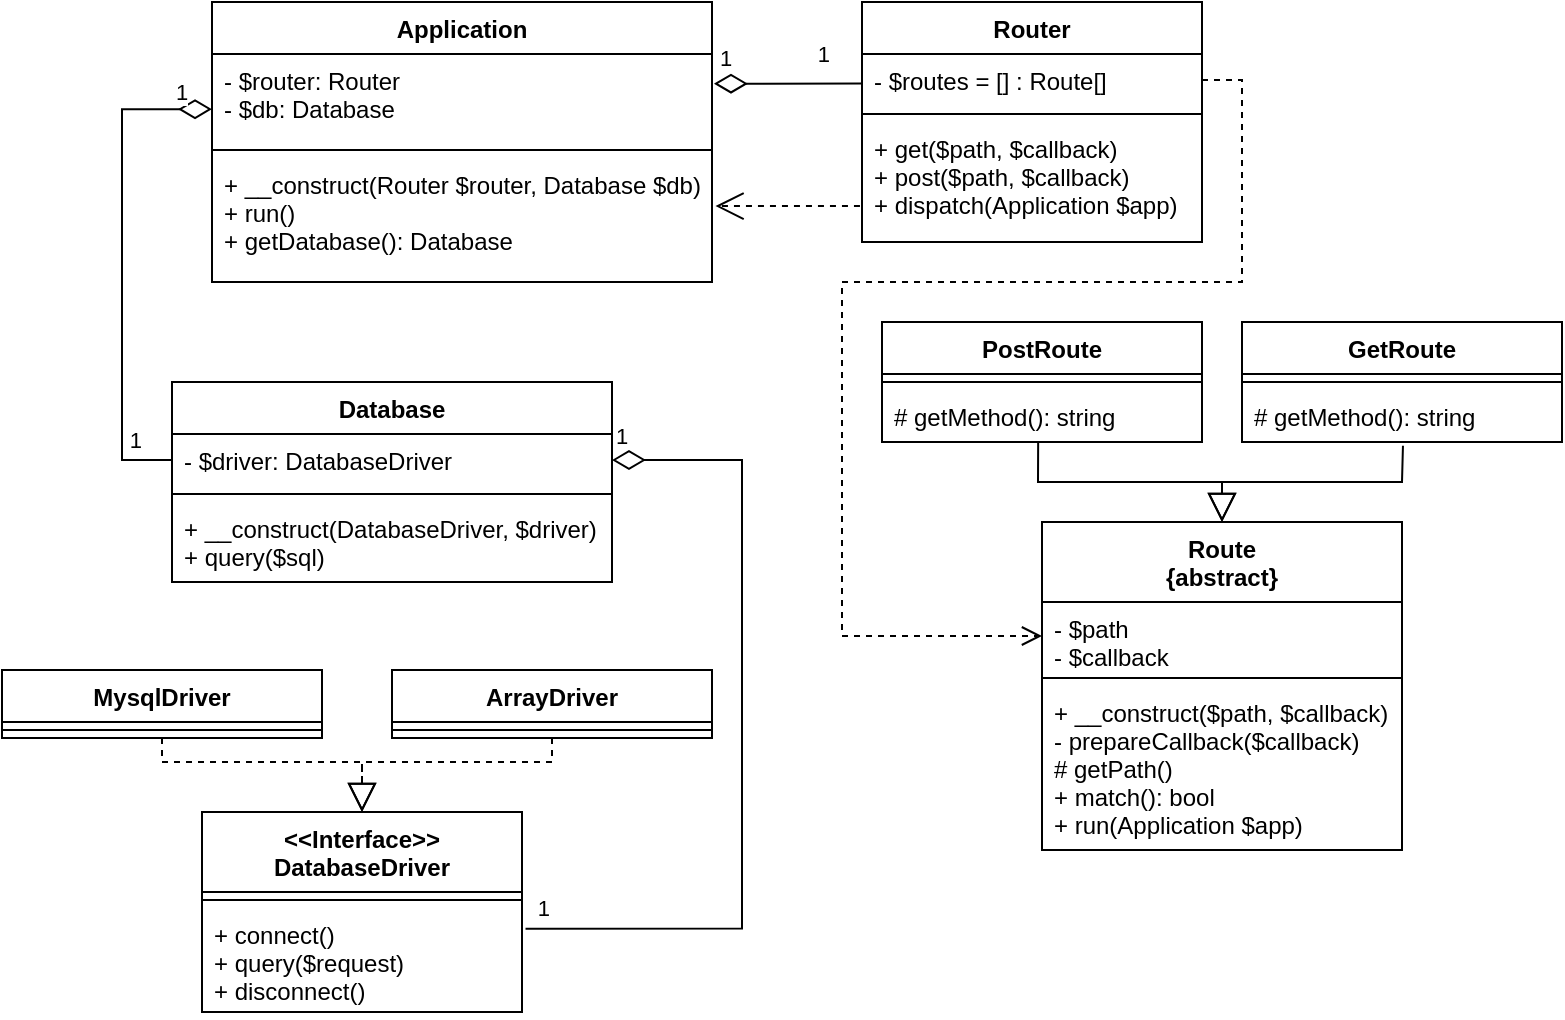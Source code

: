 <mxfile version="13.7.7" type="github">
  <diagram id="C5RBs43oDa-KdzZeNtuy" name="Page-1">
    <mxGraphModel dx="1040" dy="588" grid="1" gridSize="10" guides="1" tooltips="1" connect="1" arrows="1" fold="1" page="1" pageScale="1" pageWidth="827" pageHeight="1169" math="0" shadow="0">
      <root>
        <mxCell id="WIyWlLk6GJQsqaUBKTNV-0" />
        <mxCell id="WIyWlLk6GJQsqaUBKTNV-1" parent="WIyWlLk6GJQsqaUBKTNV-0" />
        <mxCell id="Ce2-N_SKrd6ryBQAvR6N-65" value="" style="endArrow=none;html=1;endSize=12;startArrow=diamondThin;startSize=14;startFill=0;edgeStyle=orthogonalEdgeStyle;shadow=0;exitX=1.004;exitY=0.337;exitDx=0;exitDy=0;exitPerimeter=0;entryX=0;entryY=0.569;entryDx=0;entryDy=0;entryPerimeter=0;endFill=0;" parent="WIyWlLk6GJQsqaUBKTNV-1" source="Ce2-N_SKrd6ryBQAvR6N-1" target="Ce2-N_SKrd6ryBQAvR6N-5" edge="1">
          <mxGeometry x="0.298" y="-12" relative="1" as="geometry">
            <mxPoint x="270" y="25" as="sourcePoint" />
            <mxPoint x="450" y="68" as="targetPoint" />
            <mxPoint as="offset" />
          </mxGeometry>
        </mxCell>
        <mxCell id="Ce2-N_SKrd6ryBQAvR6N-66" value="1" style="edgeLabel;resizable=0;html=1;align=left;verticalAlign=top;" parent="Ce2-N_SKrd6ryBQAvR6N-65" connectable="0" vertex="1">
          <mxGeometry x="-1" relative="1" as="geometry">
            <mxPoint x="1" y="-26" as="offset" />
          </mxGeometry>
        </mxCell>
        <mxCell id="Ce2-N_SKrd6ryBQAvR6N-67" value="1" style="edgeLabel;resizable=0;html=1;align=right;verticalAlign=top;" parent="Ce2-N_SKrd6ryBQAvR6N-65" connectable="0" vertex="1">
          <mxGeometry x="1" relative="1" as="geometry">
            <mxPoint x="-15" y="-28" as="offset" />
          </mxGeometry>
        </mxCell>
        <mxCell id="Ce2-N_SKrd6ryBQAvR6N-69" value="" style="endArrow=none;html=1;endSize=12;startArrow=diamondThin;startSize=14;startFill=0;edgeStyle=orthogonalEdgeStyle;shadow=0;exitX=0;exitY=0.627;exitDx=0;exitDy=0;exitPerimeter=0;entryX=0;entryY=0.5;entryDx=0;entryDy=0;rounded=0;endFill=0;" parent="WIyWlLk6GJQsqaUBKTNV-1" source="Ce2-N_SKrd6ryBQAvR6N-1" target="Ce2-N_SKrd6ryBQAvR6N-28" edge="1">
          <mxGeometry x="0.298" y="-12" relative="1" as="geometry">
            <mxPoint x="-160.03" y="305" as="sourcePoint" />
            <mxPoint x="-130" y="435" as="targetPoint" />
            <Array as="points">
              <mxPoint x="100" y="74" />
              <mxPoint x="100" y="249" />
            </Array>
            <mxPoint as="offset" />
          </mxGeometry>
        </mxCell>
        <mxCell id="Ce2-N_SKrd6ryBQAvR6N-70" value="1" style="edgeLabel;resizable=0;html=1;align=left;verticalAlign=top;" parent="Ce2-N_SKrd6ryBQAvR6N-69" connectable="0" vertex="1">
          <mxGeometry x="-1" relative="1" as="geometry">
            <mxPoint x="-20" y="-22" as="offset" />
          </mxGeometry>
        </mxCell>
        <mxCell id="Ce2-N_SKrd6ryBQAvR6N-71" value="1" style="edgeLabel;resizable=0;html=1;align=right;verticalAlign=top;" parent="Ce2-N_SKrd6ryBQAvR6N-69" connectable="0" vertex="1">
          <mxGeometry x="1" relative="1" as="geometry">
            <mxPoint x="-15" y="-23" as="offset" />
          </mxGeometry>
        </mxCell>
        <mxCell id="Ce2-N_SKrd6ryBQAvR6N-0" value="Application" style="swimlane;fontStyle=1;align=center;verticalAlign=top;childLayout=stackLayout;horizontal=1;startSize=26;horizontalStack=0;resizeParent=1;resizeParentMax=0;resizeLast=0;collapsible=1;marginBottom=0;" parent="WIyWlLk6GJQsqaUBKTNV-1" vertex="1">
          <mxGeometry x="145" y="20" width="250" height="140" as="geometry" />
        </mxCell>
        <mxCell id="Ce2-N_SKrd6ryBQAvR6N-1" value="- $router: Router&#xa;- $db: Database " style="text;strokeColor=none;fillColor=none;align=left;verticalAlign=top;spacingLeft=4;spacingRight=4;overflow=hidden;rotatable=0;points=[[0,0.5],[1,0.5]];portConstraint=eastwest;" parent="Ce2-N_SKrd6ryBQAvR6N-0" vertex="1">
          <mxGeometry y="26" width="250" height="44" as="geometry" />
        </mxCell>
        <mxCell id="Ce2-N_SKrd6ryBQAvR6N-2" value="" style="line;strokeWidth=1;fillColor=none;align=left;verticalAlign=middle;spacingTop=-1;spacingLeft=3;spacingRight=3;rotatable=0;labelPosition=right;points=[];portConstraint=eastwest;" parent="Ce2-N_SKrd6ryBQAvR6N-0" vertex="1">
          <mxGeometry y="70" width="250" height="8" as="geometry" />
        </mxCell>
        <mxCell id="Ce2-N_SKrd6ryBQAvR6N-3" value="+ __construct(Router $router, Database $db)&#xa;+ run()&#xa;+ getDatabase(): Database&#xa;" style="text;strokeColor=none;fillColor=none;align=left;verticalAlign=top;spacingLeft=4;spacingRight=4;overflow=hidden;rotatable=0;points=[[0,0.5],[1,0.5]];portConstraint=eastwest;" parent="Ce2-N_SKrd6ryBQAvR6N-0" vertex="1">
          <mxGeometry y="78" width="250" height="62" as="geometry" />
        </mxCell>
        <mxCell id="Ce2-N_SKrd6ryBQAvR6N-4" value="Router" style="swimlane;fontStyle=1;align=center;verticalAlign=top;childLayout=stackLayout;horizontal=1;startSize=26;horizontalStack=0;resizeParent=1;resizeParentMax=0;resizeLast=0;collapsible=1;marginBottom=0;" parent="WIyWlLk6GJQsqaUBKTNV-1" vertex="1">
          <mxGeometry x="470" y="20" width="170" height="120" as="geometry" />
        </mxCell>
        <mxCell id="Ce2-N_SKrd6ryBQAvR6N-5" value="- $routes = [] : Route[]" style="text;strokeColor=none;fillColor=none;align=left;verticalAlign=top;spacingLeft=4;spacingRight=4;overflow=hidden;rotatable=0;points=[[0,0.5],[1,0.5]];portConstraint=eastwest;" parent="Ce2-N_SKrd6ryBQAvR6N-4" vertex="1">
          <mxGeometry y="26" width="170" height="26" as="geometry" />
        </mxCell>
        <mxCell id="Ce2-N_SKrd6ryBQAvR6N-6" value="" style="line;strokeWidth=1;fillColor=none;align=left;verticalAlign=middle;spacingTop=-1;spacingLeft=3;spacingRight=3;rotatable=0;labelPosition=right;points=[];portConstraint=eastwest;" parent="Ce2-N_SKrd6ryBQAvR6N-4" vertex="1">
          <mxGeometry y="52" width="170" height="8" as="geometry" />
        </mxCell>
        <mxCell id="Ce2-N_SKrd6ryBQAvR6N-7" value="+ get($path, $callback)&#xa;+ post($path, $callback)&#xa;+ dispatch(Application $app)&#xa;&#xa;" style="text;strokeColor=none;fillColor=none;align=left;verticalAlign=top;spacingLeft=4;spacingRight=4;overflow=hidden;rotatable=0;points=[[0,0.5],[1,0.5]];portConstraint=eastwest;" parent="Ce2-N_SKrd6ryBQAvR6N-4" vertex="1">
          <mxGeometry y="60" width="170" height="60" as="geometry" />
        </mxCell>
        <mxCell id="Ce2-N_SKrd6ryBQAvR6N-49" value="ArrayDriver" style="swimlane;fontStyle=1;align=center;verticalAlign=top;childLayout=stackLayout;horizontal=1;startSize=26;horizontalStack=0;resizeParent=1;resizeParentMax=0;resizeLast=0;collapsible=1;marginBottom=0;rounded=0;" parent="WIyWlLk6GJQsqaUBKTNV-1" vertex="1">
          <mxGeometry x="235" y="354" width="160" height="34" as="geometry" />
        </mxCell>
        <mxCell id="Ce2-N_SKrd6ryBQAvR6N-50" value="" style="line;strokeWidth=1;fillColor=none;align=left;verticalAlign=middle;spacingTop=-1;spacingLeft=3;spacingRight=3;rotatable=0;labelPosition=right;points=[];portConstraint=eastwest;" parent="Ce2-N_SKrd6ryBQAvR6N-49" vertex="1">
          <mxGeometry y="26" width="160" height="8" as="geometry" />
        </mxCell>
        <mxCell id="Ce2-N_SKrd6ryBQAvR6N-46" value="MysqlDriver" style="swimlane;fontStyle=1;align=center;verticalAlign=top;childLayout=stackLayout;horizontal=1;startSize=26;horizontalStack=0;resizeParent=1;resizeParentMax=0;resizeLast=0;collapsible=1;marginBottom=0;rounded=0;" parent="WIyWlLk6GJQsqaUBKTNV-1" vertex="1">
          <mxGeometry x="40" y="354" width="160" height="34" as="geometry" />
        </mxCell>
        <mxCell id="Ce2-N_SKrd6ryBQAvR6N-47" value="" style="line;strokeWidth=1;fillColor=none;align=left;verticalAlign=middle;spacingTop=-1;spacingLeft=3;spacingRight=3;rotatable=0;labelPosition=right;points=[];portConstraint=eastwest;" parent="Ce2-N_SKrd6ryBQAvR6N-46" vertex="1">
          <mxGeometry y="26" width="160" height="8" as="geometry" />
        </mxCell>
        <mxCell id="Ce2-N_SKrd6ryBQAvR6N-35" value="GetRoute" style="swimlane;fontStyle=1;align=center;verticalAlign=top;childLayout=stackLayout;horizontal=1;startSize=26;horizontalStack=0;resizeParent=1;resizeParentMax=0;resizeLast=0;collapsible=1;marginBottom=0;rounded=0;" parent="WIyWlLk6GJQsqaUBKTNV-1" vertex="1">
          <mxGeometry x="660" y="180" width="160" height="60" as="geometry" />
        </mxCell>
        <mxCell id="Ce2-N_SKrd6ryBQAvR6N-37" value="" style="line;strokeWidth=1;fillColor=none;align=left;verticalAlign=middle;spacingTop=-1;spacingLeft=3;spacingRight=3;rotatable=0;labelPosition=right;points=[];portConstraint=eastwest;" parent="Ce2-N_SKrd6ryBQAvR6N-35" vertex="1">
          <mxGeometry y="26" width="160" height="8" as="geometry" />
        </mxCell>
        <mxCell id="Ce2-N_SKrd6ryBQAvR6N-38" value="# getMethod(): string" style="text;strokeColor=none;fillColor=none;align=left;verticalAlign=top;spacingLeft=4;spacingRight=4;overflow=hidden;rotatable=0;points=[[0,0.5],[1,0.5]];portConstraint=eastwest;" parent="Ce2-N_SKrd6ryBQAvR6N-35" vertex="1">
          <mxGeometry y="34" width="160" height="26" as="geometry" />
        </mxCell>
        <mxCell id="Ce2-N_SKrd6ryBQAvR6N-39" value="PostRoute" style="swimlane;fontStyle=1;align=center;verticalAlign=top;childLayout=stackLayout;horizontal=1;startSize=26;horizontalStack=0;resizeParent=1;resizeParentMax=0;resizeLast=0;collapsible=1;marginBottom=0;rounded=0;" parent="WIyWlLk6GJQsqaUBKTNV-1" vertex="1">
          <mxGeometry x="480" y="180" width="160" height="60" as="geometry" />
        </mxCell>
        <mxCell id="Ce2-N_SKrd6ryBQAvR6N-40" value="" style="line;strokeWidth=1;fillColor=none;align=left;verticalAlign=middle;spacingTop=-1;spacingLeft=3;spacingRight=3;rotatable=0;labelPosition=right;points=[];portConstraint=eastwest;" parent="Ce2-N_SKrd6ryBQAvR6N-39" vertex="1">
          <mxGeometry y="26" width="160" height="8" as="geometry" />
        </mxCell>
        <mxCell id="Ce2-N_SKrd6ryBQAvR6N-41" value="# getMethod(): string" style="text;strokeColor=none;fillColor=none;align=left;verticalAlign=top;spacingLeft=4;spacingRight=4;overflow=hidden;rotatable=0;points=[[0,0.5],[1,0.5]];portConstraint=eastwest;" parent="Ce2-N_SKrd6ryBQAvR6N-39" vertex="1">
          <mxGeometry y="34" width="160" height="26" as="geometry" />
        </mxCell>
        <mxCell id="Ce2-N_SKrd6ryBQAvR6N-27" value="Database" style="swimlane;fontStyle=1;align=center;verticalAlign=top;childLayout=stackLayout;horizontal=1;startSize=26;horizontalStack=0;resizeParent=1;resizeParentMax=0;resizeLast=0;collapsible=1;marginBottom=0;" parent="WIyWlLk6GJQsqaUBKTNV-1" vertex="1">
          <mxGeometry x="125" y="210" width="220" height="100" as="geometry" />
        </mxCell>
        <mxCell id="Ce2-N_SKrd6ryBQAvR6N-28" value="- $driver: DatabaseDriver" style="text;strokeColor=none;fillColor=none;align=left;verticalAlign=top;spacingLeft=4;spacingRight=4;overflow=hidden;rotatable=0;points=[[0,0.5],[1,0.5]];portConstraint=eastwest;" parent="Ce2-N_SKrd6ryBQAvR6N-27" vertex="1">
          <mxGeometry y="26" width="220" height="26" as="geometry" />
        </mxCell>
        <mxCell id="Ce2-N_SKrd6ryBQAvR6N-29" value="" style="line;strokeWidth=1;fillColor=none;align=left;verticalAlign=middle;spacingTop=-1;spacingLeft=3;spacingRight=3;rotatable=0;labelPosition=right;points=[];portConstraint=eastwest;" parent="Ce2-N_SKrd6ryBQAvR6N-27" vertex="1">
          <mxGeometry y="52" width="220" height="8" as="geometry" />
        </mxCell>
        <mxCell id="Ce2-N_SKrd6ryBQAvR6N-30" value="+ __construct(DatabaseDriver, $driver)&#xa;+ query($sql)&#xa;" style="text;strokeColor=none;fillColor=none;align=left;verticalAlign=top;spacingLeft=4;spacingRight=4;overflow=hidden;rotatable=0;points=[[0,0.5],[1,0.5]];portConstraint=eastwest;" parent="Ce2-N_SKrd6ryBQAvR6N-27" vertex="1">
          <mxGeometry y="60" width="220" height="40" as="geometry" />
        </mxCell>
        <mxCell id="Ce2-N_SKrd6ryBQAvR6N-93" value="" style="endArrow=open;endSize=12;dashed=1;html=1;shadow=0;strokeWidth=1;exitX=-0.006;exitY=0.701;exitDx=0;exitDy=0;exitPerimeter=0;entryX=1.007;entryY=0.388;entryDx=0;entryDy=0;entryPerimeter=0;" parent="WIyWlLk6GJQsqaUBKTNV-1" source="Ce2-N_SKrd6ryBQAvR6N-7" target="Ce2-N_SKrd6ryBQAvR6N-3" edge="1">
          <mxGeometry x="0.079" y="28" width="160" relative="1" as="geometry">
            <mxPoint x="370" y="170" as="sourcePoint" />
            <mxPoint x="530" y="170" as="targetPoint" />
            <mxPoint as="offset" />
          </mxGeometry>
        </mxCell>
        <mxCell id="Ce2-N_SKrd6ryBQAvR6N-8" value="Route&#xa;{abstract}" style="swimlane;fontStyle=1;align=center;verticalAlign=top;childLayout=stackLayout;horizontal=1;startSize=40;horizontalStack=0;resizeParent=1;resizeParentMax=0;resizeLast=0;collapsible=1;marginBottom=0;" parent="WIyWlLk6GJQsqaUBKTNV-1" vertex="1">
          <mxGeometry x="560" y="280" width="180" height="164" as="geometry" />
        </mxCell>
        <mxCell id="Ce2-N_SKrd6ryBQAvR6N-9" value="- $path&#xa;- $callback" style="text;strokeColor=none;fillColor=none;align=left;verticalAlign=top;spacingLeft=4;spacingRight=4;overflow=hidden;rotatable=0;points=[[0,0.5],[1,0.5]];portConstraint=eastwest;" parent="Ce2-N_SKrd6ryBQAvR6N-8" vertex="1">
          <mxGeometry y="40" width="180" height="34" as="geometry" />
        </mxCell>
        <mxCell id="Ce2-N_SKrd6ryBQAvR6N-10" value="" style="line;strokeWidth=1;fillColor=none;align=left;verticalAlign=middle;spacingTop=-1;spacingLeft=3;spacingRight=3;rotatable=0;labelPosition=right;points=[];portConstraint=eastwest;" parent="Ce2-N_SKrd6ryBQAvR6N-8" vertex="1">
          <mxGeometry y="74" width="180" height="8" as="geometry" />
        </mxCell>
        <mxCell id="Ce2-N_SKrd6ryBQAvR6N-11" value="+ __construct($path, $callback)&#xa;- prepareCallback($callback)&#xa;# getPath()&#xa;+ match(): bool&#xa;+ run(Application $app)" style="text;strokeColor=none;fillColor=none;align=left;verticalAlign=top;spacingLeft=4;spacingRight=4;overflow=hidden;rotatable=0;points=[[0,0.5],[1,0.5]];portConstraint=eastwest;" parent="Ce2-N_SKrd6ryBQAvR6N-8" vertex="1">
          <mxGeometry y="82" width="180" height="82" as="geometry" />
        </mxCell>
        <mxCell id="Ce2-N_SKrd6ryBQAvR6N-99" value="" style="endArrow=block;endSize=12;html=1;shadow=0;strokeWidth=1;exitX=0.488;exitY=1;exitDx=0;exitDy=0;exitPerimeter=0;entryX=0.5;entryY=0;entryDx=0;entryDy=0;endFill=0;rounded=0;" parent="WIyWlLk6GJQsqaUBKTNV-1" source="Ce2-N_SKrd6ryBQAvR6N-41" target="Ce2-N_SKrd6ryBQAvR6N-8" edge="1">
          <mxGeometry x="0.079" y="28" width="160" relative="1" as="geometry">
            <mxPoint x="532.23" y="259.5" as="sourcePoint" />
            <mxPoint x="460" y="259.496" as="targetPoint" />
            <mxPoint as="offset" />
            <Array as="points">
              <mxPoint x="558" y="260" />
              <mxPoint x="650" y="260" />
            </Array>
          </mxGeometry>
        </mxCell>
        <mxCell id="Ce2-N_SKrd6ryBQAvR6N-100" value="" style="endArrow=block;endSize=12;html=1;shadow=0;strokeWidth=1;exitX=0.503;exitY=1.071;exitDx=0;exitDy=0;exitPerimeter=0;entryX=0.5;entryY=0;entryDx=0;entryDy=0;endFill=0;rounded=0;" parent="WIyWlLk6GJQsqaUBKTNV-1" source="Ce2-N_SKrd6ryBQAvR6N-38" target="Ce2-N_SKrd6ryBQAvR6N-8" edge="1">
          <mxGeometry x="0.079" y="28" width="160" relative="1" as="geometry">
            <mxPoint x="568.08" y="250" as="sourcePoint" />
            <mxPoint x="660" y="290" as="targetPoint" />
            <mxPoint as="offset" />
            <Array as="points">
              <mxPoint x="740" y="260" />
              <mxPoint x="650" y="260" />
            </Array>
          </mxGeometry>
        </mxCell>
        <mxCell id="Ce2-N_SKrd6ryBQAvR6N-43" value="&lt;&lt;Interface&gt;&gt;&#xa;DatabaseDriver" style="swimlane;fontStyle=1;align=center;verticalAlign=top;childLayout=stackLayout;horizontal=1;startSize=40;horizontalStack=0;resizeParent=1;resizeParentMax=0;resizeLast=0;collapsible=1;marginBottom=0;rounded=0;" parent="WIyWlLk6GJQsqaUBKTNV-1" vertex="1">
          <mxGeometry x="140" y="425" width="160" height="100" as="geometry" />
        </mxCell>
        <mxCell id="Ce2-N_SKrd6ryBQAvR6N-44" value="" style="line;strokeWidth=1;fillColor=none;align=left;verticalAlign=middle;spacingTop=-1;spacingLeft=3;spacingRight=3;rotatable=0;labelPosition=right;points=[];portConstraint=eastwest;" parent="Ce2-N_SKrd6ryBQAvR6N-43" vertex="1">
          <mxGeometry y="40" width="160" height="8" as="geometry" />
        </mxCell>
        <mxCell id="Ce2-N_SKrd6ryBQAvR6N-45" value="+ connect()&#xa;+ query($request)&#xa;+ disconnect()" style="text;strokeColor=none;fillColor=none;align=left;verticalAlign=top;spacingLeft=4;spacingRight=4;overflow=hidden;rotatable=0;points=[[0,0.5],[1,0.5]];portConstraint=eastwest;" parent="Ce2-N_SKrd6ryBQAvR6N-43" vertex="1">
          <mxGeometry y="48" width="160" height="52" as="geometry" />
        </mxCell>
        <mxCell id="Ce2-N_SKrd6ryBQAvR6N-101" value="" style="endArrow=block;endSize=12;html=1;shadow=0;strokeWidth=1;endFill=0;exitX=0.5;exitY=1;exitDx=0;exitDy=0;dashed=1;rounded=0;" parent="WIyWlLk6GJQsqaUBKTNV-1" source="Ce2-N_SKrd6ryBQAvR6N-46" edge="1">
          <mxGeometry x="0.079" y="28" width="160" relative="1" as="geometry">
            <mxPoint x="125" y="390" as="sourcePoint" />
            <mxPoint x="220" y="425" as="targetPoint" />
            <mxPoint as="offset" />
            <Array as="points">
              <mxPoint x="120" y="400" />
              <mxPoint x="220" y="400" />
            </Array>
          </mxGeometry>
        </mxCell>
        <mxCell id="Ce2-N_SKrd6ryBQAvR6N-102" value="" style="endArrow=block;endSize=12;html=1;shadow=0;strokeWidth=1;endFill=0;exitX=0.5;exitY=1;exitDx=0;exitDy=0;dashed=1;entryX=0.5;entryY=0;entryDx=0;entryDy=0;rounded=0;" parent="WIyWlLk6GJQsqaUBKTNV-1" source="Ce2-N_SKrd6ryBQAvR6N-49" target="Ce2-N_SKrd6ryBQAvR6N-43" edge="1">
          <mxGeometry x="0.079" y="28" width="160" relative="1" as="geometry">
            <mxPoint x="130" y="398" as="sourcePoint" />
            <mxPoint x="229.286" y="435" as="targetPoint" />
            <mxPoint as="offset" />
            <Array as="points">
              <mxPoint x="315" y="400" />
              <mxPoint x="220" y="400" />
            </Array>
          </mxGeometry>
        </mxCell>
        <mxCell id="ffkHihIKmuok7ZT8loVh-0" value="1" style="endArrow=none;html=1;endSize=12;startArrow=diamondThin;startSize=14;startFill=0;edgeStyle=orthogonalEdgeStyle;align=left;verticalAlign=bottom;exitX=1;exitY=0.5;exitDx=0;exitDy=0;entryX=1.011;entryY=0.199;entryDx=0;entryDy=0;entryPerimeter=0;rounded=0;endFill=0;" edge="1" parent="WIyWlLk6GJQsqaUBKTNV-1" source="Ce2-N_SKrd6ryBQAvR6N-28" target="Ce2-N_SKrd6ryBQAvR6N-45">
          <mxGeometry x="-1" y="3" relative="1" as="geometry">
            <mxPoint x="360" y="250" as="sourcePoint" />
            <mxPoint x="520" y="250" as="targetPoint" />
            <Array as="points">
              <mxPoint x="410" y="249" />
              <mxPoint x="410" y="483" />
            </Array>
          </mxGeometry>
        </mxCell>
        <mxCell id="ffkHihIKmuok7ZT8loVh-1" value="1" style="edgeLabel;resizable=0;html=1;align=right;verticalAlign=top;" connectable="0" vertex="1" parent="WIyWlLk6GJQsqaUBKTNV-1">
          <mxGeometry x="314.997" y="460" as="geometry" />
        </mxCell>
        <mxCell id="ffkHihIKmuok7ZT8loVh-2" value="" style="html=1;verticalAlign=bottom;endArrow=open;dashed=1;endSize=8;entryX=0;entryY=0.5;entryDx=0;entryDy=0;rounded=0;exitX=1;exitY=0.5;exitDx=0;exitDy=0;" edge="1" parent="WIyWlLk6GJQsqaUBKTNV-1" source="Ce2-N_SKrd6ryBQAvR6N-5" target="Ce2-N_SKrd6ryBQAvR6N-9">
          <mxGeometry relative="1" as="geometry">
            <mxPoint x="720" y="160" as="sourcePoint" />
            <mxPoint x="450" y="330" as="targetPoint" />
            <Array as="points">
              <mxPoint x="660" y="59" />
              <mxPoint x="660" y="160" />
              <mxPoint x="491" y="160" />
              <mxPoint x="460" y="160" />
              <mxPoint x="460" y="290" />
              <mxPoint x="460" y="337" />
            </Array>
          </mxGeometry>
        </mxCell>
      </root>
    </mxGraphModel>
  </diagram>
</mxfile>

